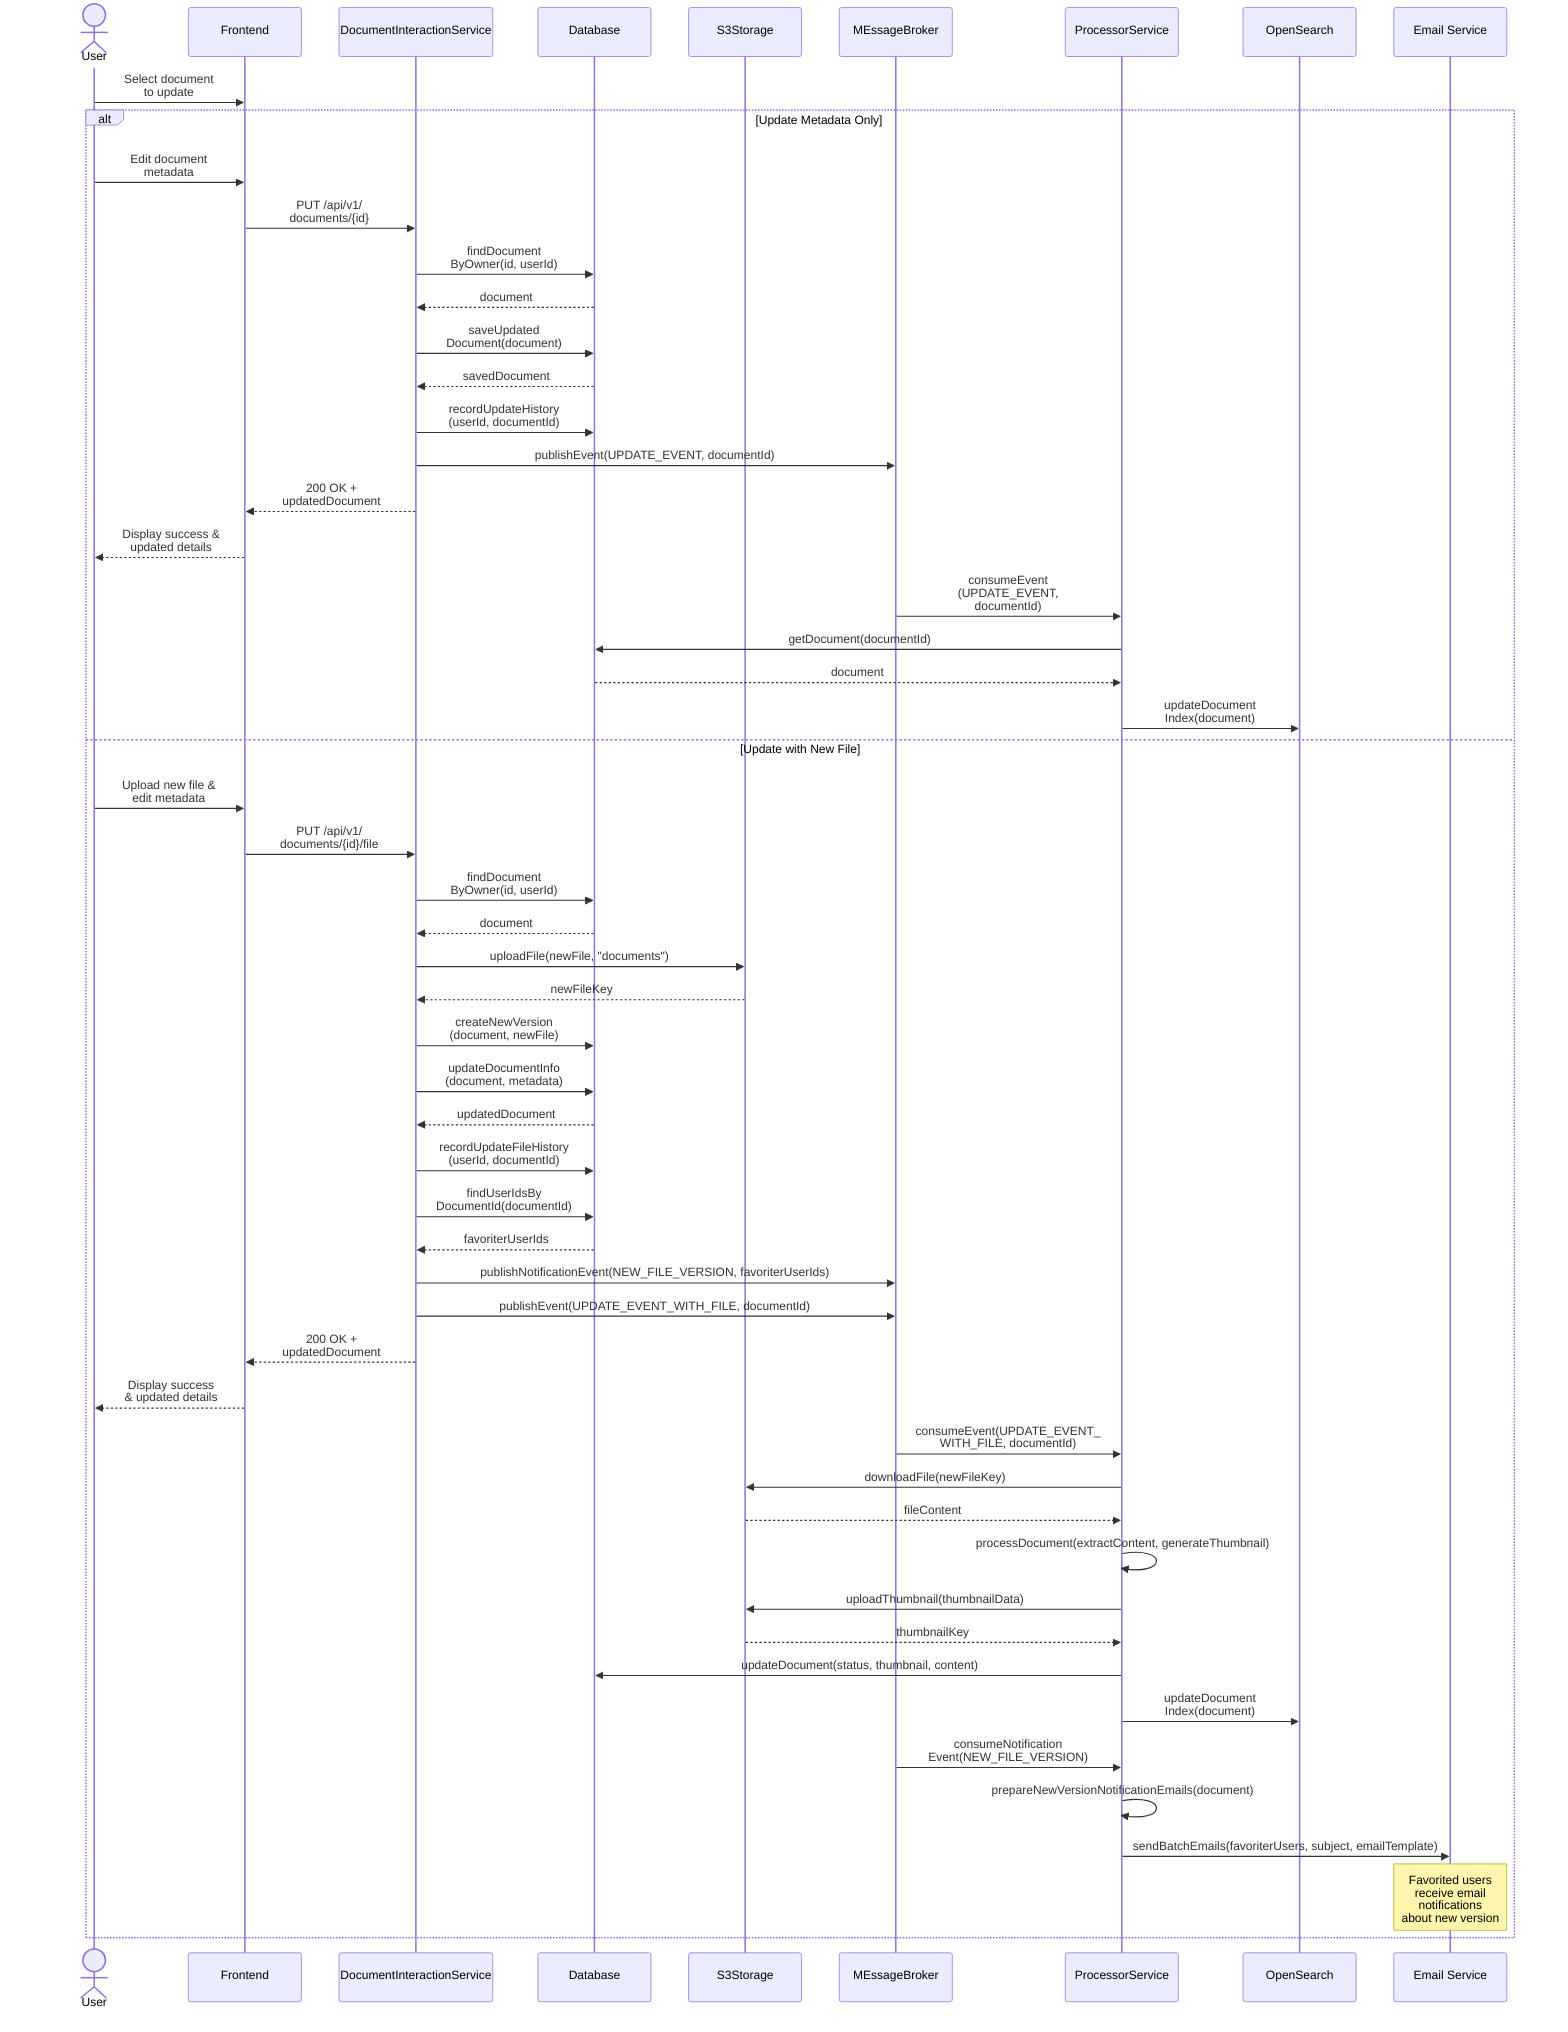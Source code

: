 sequenceDiagram
    actor User
    participant Frontend
    participant DIS as DocumentInteractionService
    participant DB as Database
    participant S3 as S3Storage
    participant MQ as MEssageBroker
    participant PS as ProcessorService
    participant OS as OpenSearch
    participant ES as Email Service

    User->>Frontend: Select document <br> to update

    alt Update Metadata Only
        User->>Frontend: Edit document <br> metadata
        Frontend->>DIS: PUT /api/v1/<br>documents/{id}

        DIS->>DB: findDocument<br>ByOwner(id, userId)
        DB-->>DIS: document

        DIS->>DB: saveUpdated<br>Document(document)
        DB-->>DIS: savedDocument

        DIS->>DB: recordUpdateHistory<br>(userId, documentId)
        DIS->>MQ: publishEvent(UPDATE_EVENT, documentId)

        DIS-->>Frontend: 200 OK + <br> updatedDocument
        Frontend-->>User: Display success &<br> updated details

        MQ->>PS: consumeEvent<br>(UPDATE_EVENT,<br> documentId)
        PS->>DB: getDocument(documentId)
        DB-->>PS: document

        PS->>OS: updateDocument<br>Index(document)
    else Update with New File
        User->>Frontend: Upload new file & <br> edit metadata
        Frontend->>DIS: PUT /api/v1/<br>documents/{id}/file

        DIS->>DB: findDocument<br>ByOwner(id, userId)
        DB-->>DIS: document

        DIS->>S3: uploadFile(newFile, "documents")
        S3-->>DIS: newFileKey

        DIS->>DB: createNewVersion<br>(document, newFile)
        DIS->>DB: updateDocumentInfo<br>(document, metadata)
        DB-->>DIS: updatedDocument

        DIS->>DB: recordUpdateFileHistory<br>(userId, documentId)

    %% Notification flow for new file version
        DIS->>DB: findUserIdsBy<br>DocumentId(documentId)
        DB-->>DIS: favoriterUserIds
        DIS->>MQ: publishNotificationEvent(NEW_FILE_VERSION, favoriterUserIds)

        DIS->>MQ: publishEvent(UPDATE_EVENT_WITH_FILE, documentId)

        DIS-->>Frontend: 200 OK + <br> updatedDocument
        Frontend-->>User: Display success <br> & updated details

    %% Process new file version
        MQ->>PS: consumeEvent(UPDATE_EVENT_<br>WITH_FILE, documentId)
        PS->>S3: downloadFile(newFileKey)
        S3-->>PS: fileContent

        PS->>PS: processDocument(extractContent, generateThumbnail)
        PS->>S3: uploadThumbnail(thumbnailData)
        S3-->>PS: thumbnailKey

        PS->>DB: updateDocument(status, thumbnail, content)
        PS->>OS: updateDocument<br>Index(document)

    %% Email notification processing
        MQ->>PS: consumeNotification<br>Event(NEW_FILE_VERSION)
        PS->>PS: prepareNewVersionNotificationEmails(document)
        PS->>ES: sendBatchEmails(favoriterUsers, subject, emailTemplate)

        Note over ES: Favorited users <br>receive email <br> notifications <br>about new version
    end